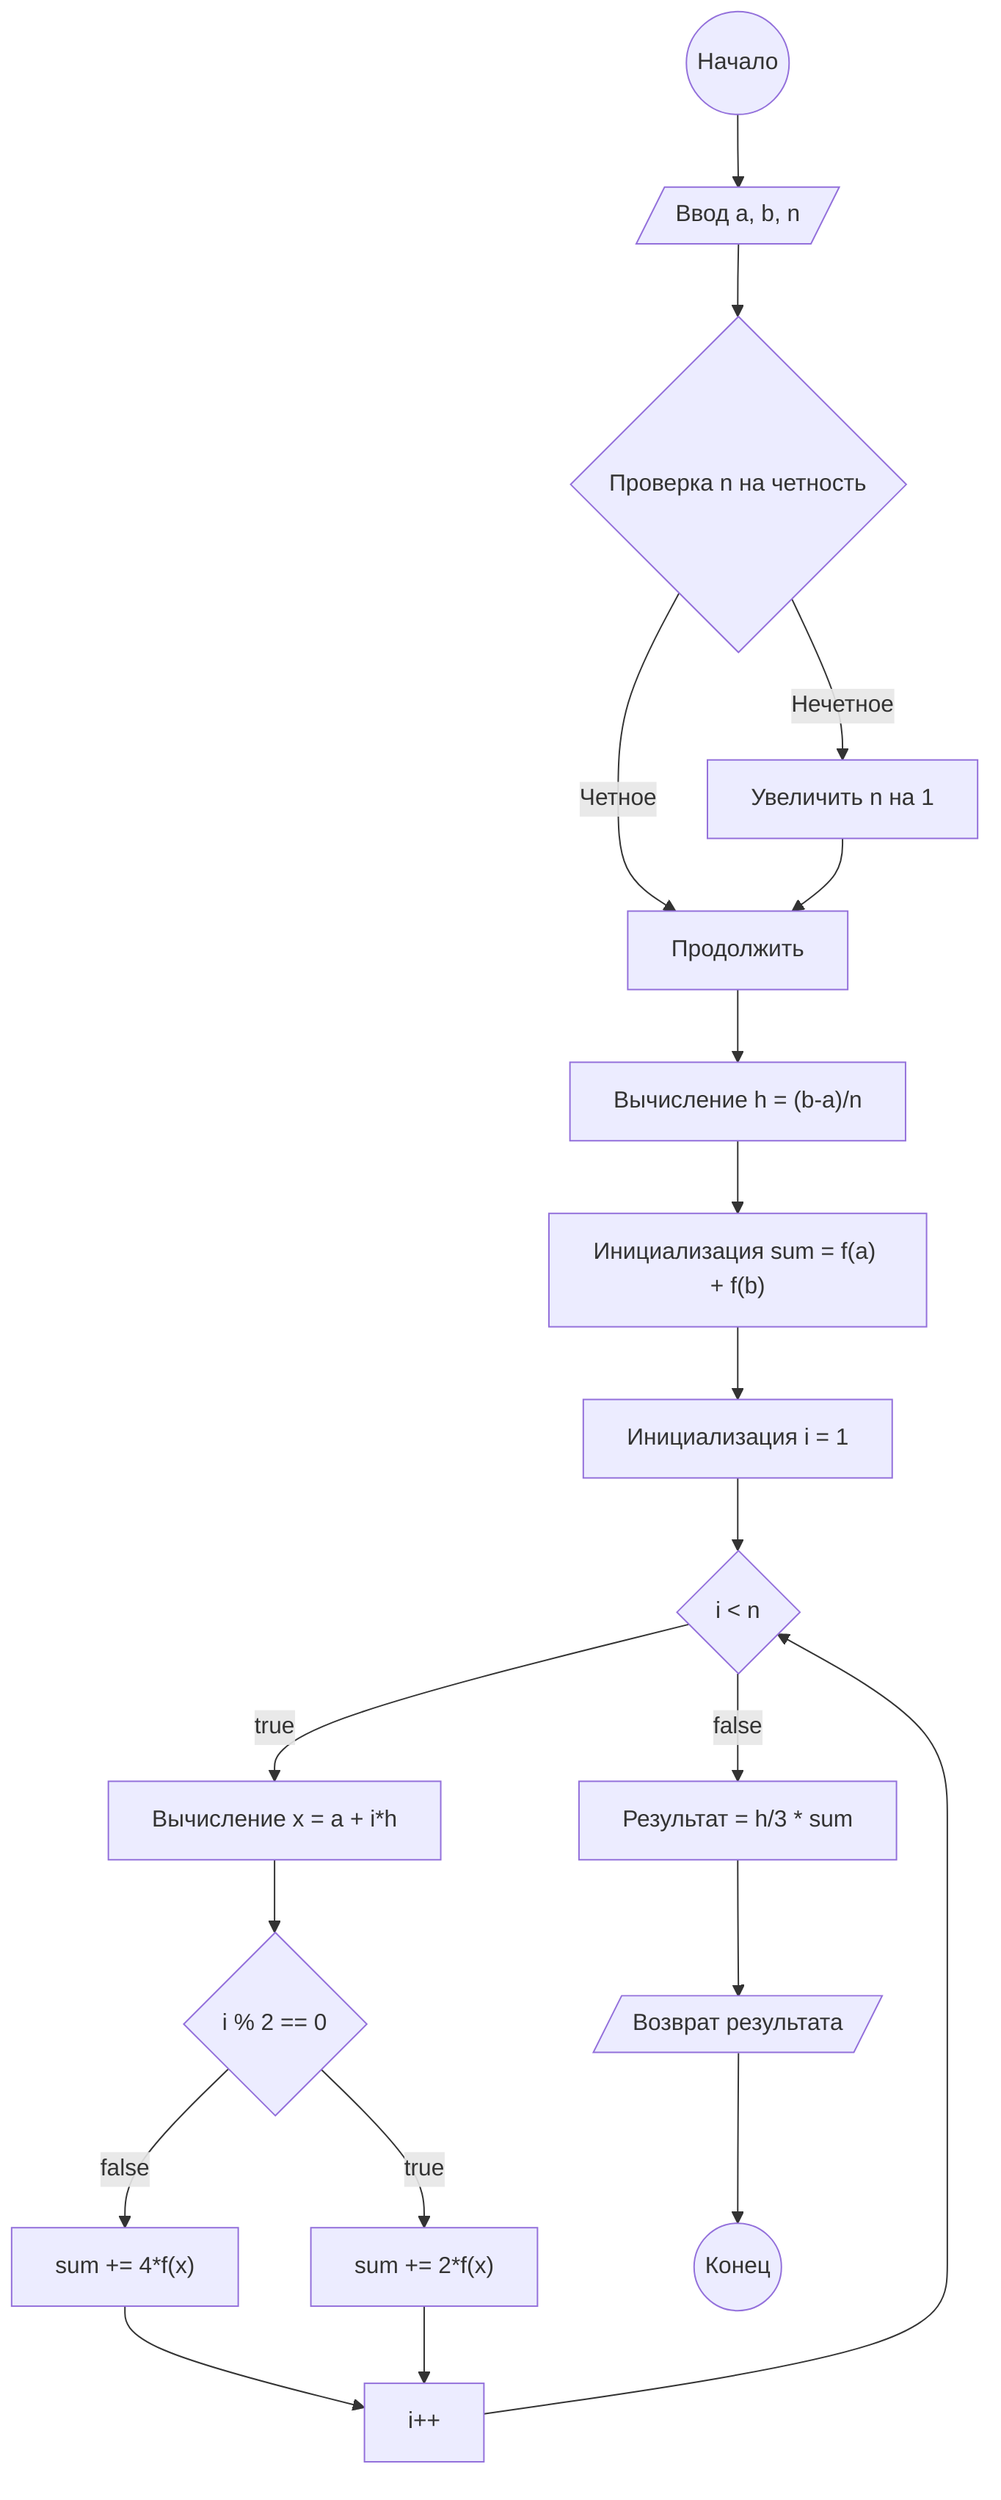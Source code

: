 flowchart TD
    A((Начало)) --> B[/Ввод a, b, n/]
    B --> C{Проверка n на четность}
    C -->|Нечетное| D[Увеличить n на 1]
    C -->|Четное| E[Продолжить]
    D --> E
    E --> F["Вычисление h = (b-a)/n"]
    F --> G["Инициализация sum = f(a) + f(b)"]
    G --> H["Инициализация i = 1"]
    H --> I{i < n}
    I -->|true| J[Вычисление x = a + i*h]
    J --> K{i % 2 == 0}
    K -->|false| L["sum += 4*f(x)"]
    K -->|true| M["sum += 2*f(x)"]
    L --> N[i++]
    M --> N
    N --> I
    I -->|false| O[Результат = h/3 * sum]
    O --> P[/Возврат результата/]
    P --> Z((Конец))